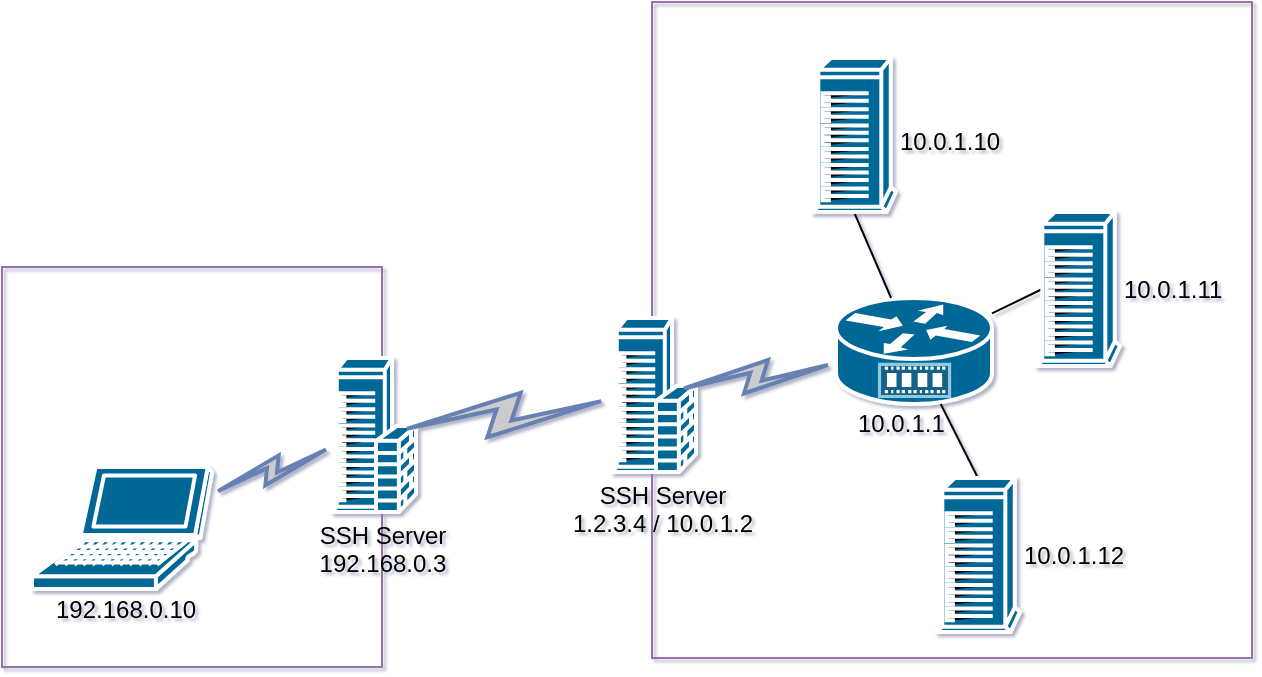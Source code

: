 <mxfile version="12.1.1" type="device" pages="1"><diagram id="4jYm0-jPIj2gjhBLhuPv" name="Page-1"><mxGraphModel dx="1165" dy="708" grid="1" gridSize="10" guides="1" tooltips="1" connect="1" arrows="1" fold="1" page="1" pageScale="1" pageWidth="827" pageHeight="1169" math="0" shadow="1"><root><mxCell id="0"/><mxCell id="1" parent="0"/><mxCell id="84BuUXY_IMg45YBg6E25-38" value="" style="rounded=0;whiteSpace=wrap;html=1;fillColor=none;strokeColor=#9673a6;" vertex="1" parent="1"><mxGeometry x="135" y="184.5" width="190" height="200" as="geometry"/></mxCell><mxCell id="84BuUXY_IMg45YBg6E25-26" value="" style="rounded=0;whiteSpace=wrap;html=1;fillColor=none;strokeColor=#9673a6;" vertex="1" parent="1"><mxGeometry x="460" y="52" width="300" height="328" as="geometry"/></mxCell><mxCell id="84BuUXY_IMg45YBg6E25-1" value="" style="shape=mxgraph.cisco.routers.service_router;html=1;pointerEvents=1;dashed=0;fillColor=#036897;strokeColor=#ffffff;strokeWidth=2;verticalLabelPosition=bottom;verticalAlign=top;align=center;outlineConnect=0;" vertex="1" parent="1"><mxGeometry x="552" y="200" width="78" height="53" as="geometry"/></mxCell><mxCell id="84BuUXY_IMg45YBg6E25-11" style="rounded=0;orthogonalLoop=1;jettySize=auto;html=1;exitX=0.5;exitY=1;exitDx=0;exitDy=0;exitPerimeter=0;endArrow=none;endFill=0;" edge="1" parent="1" source="84BuUXY_IMg45YBg6E25-3" target="84BuUXY_IMg45YBg6E25-1"><mxGeometry relative="1" as="geometry"/></mxCell><mxCell id="84BuUXY_IMg45YBg6E25-13" style="edgeStyle=none;rounded=0;orthogonalLoop=1;jettySize=auto;html=1;exitX=0.5;exitY=0;exitDx=0;exitDy=0;exitPerimeter=0;endArrow=none;endFill=0;" edge="1" parent="1" source="84BuUXY_IMg45YBg6E25-4" target="84BuUXY_IMg45YBg6E25-1"><mxGeometry relative="1" as="geometry"/></mxCell><mxCell id="84BuUXY_IMg45YBg6E25-12" style="edgeStyle=none;rounded=0;orthogonalLoop=1;jettySize=auto;html=1;exitX=0.075;exitY=0.5;exitDx=0;exitDy=0;exitPerimeter=0;endArrow=none;endFill=0;" edge="1" parent="1" source="84BuUXY_IMg45YBg6E25-5" target="84BuUXY_IMg45YBg6E25-1"><mxGeometry relative="1" as="geometry"/></mxCell><mxCell id="84BuUXY_IMg45YBg6E25-9" value="10.0.1.1" style="text;html=1;resizable=0;points=[];autosize=1;align=left;verticalAlign=top;spacingTop=-4;" vertex="1" parent="1"><mxGeometry x="561" y="253" width="60" height="20" as="geometry"/></mxCell><mxCell id="84BuUXY_IMg45YBg6E25-14" value="" style="group" vertex="1" connectable="0" parent="1"><mxGeometry x="602" y="290" width="120" height="77" as="geometry"/></mxCell><mxCell id="84BuUXY_IMg45YBg6E25-4" value="" style="shape=mxgraph.cisco.computers_and_peripherals.ibm_tower;html=1;pointerEvents=1;dashed=0;fillColor=#036897;strokeColor=#ffffff;strokeWidth=2;verticalLabelPosition=bottom;verticalAlign=top;align=center;outlineConnect=0;" vertex="1" parent="84BuUXY_IMg45YBg6E25-14"><mxGeometry width="42" height="77" as="geometry"/></mxCell><mxCell id="84BuUXY_IMg45YBg6E25-8" value="10.0.1.12" style="text;html=1;resizable=0;points=[];autosize=1;align=left;verticalAlign=top;spacingTop=-4;" vertex="1" parent="84BuUXY_IMg45YBg6E25-14"><mxGeometry x="42" y="28.5" width="70" height="20" as="geometry"/></mxCell><mxCell id="84BuUXY_IMg45YBg6E25-15" value="" style="group" vertex="1" connectable="0" parent="1"><mxGeometry x="652" y="157" width="107" height="77" as="geometry"/></mxCell><mxCell id="84BuUXY_IMg45YBg6E25-5" value="" style="shape=mxgraph.cisco.computers_and_peripherals.ibm_tower;html=1;pointerEvents=1;dashed=0;fillColor=#036897;strokeColor=#ffffff;strokeWidth=2;verticalLabelPosition=bottom;verticalAlign=top;align=center;outlineConnect=0;" vertex="1" parent="84BuUXY_IMg45YBg6E25-15"><mxGeometry width="42" height="77" as="geometry"/></mxCell><mxCell id="84BuUXY_IMg45YBg6E25-7" value="10.0.1.11" style="text;html=1;resizable=0;points=[];autosize=1;align=left;verticalAlign=top;spacingTop=-4;" vertex="1" parent="84BuUXY_IMg45YBg6E25-15"><mxGeometry x="42" y="28.5" width="60" height="20" as="geometry"/></mxCell><mxCell id="84BuUXY_IMg45YBg6E25-16" value="" style="group" vertex="1" connectable="0" parent="1"><mxGeometry x="540" y="80" width="118" height="84" as="geometry"/></mxCell><mxCell id="84BuUXY_IMg45YBg6E25-3" value="" style="shape=mxgraph.cisco.computers_and_peripherals.ibm_tower;html=1;pointerEvents=1;dashed=0;fillColor=#036897;strokeColor=#ffffff;strokeWidth=2;verticalLabelPosition=bottom;verticalAlign=top;align=center;outlineConnect=0;" vertex="1" parent="84BuUXY_IMg45YBg6E25-16"><mxGeometry width="42" height="77" as="geometry"/></mxCell><mxCell id="84BuUXY_IMg45YBg6E25-6" value="10.0.1.10" style="text;html=1;resizable=0;points=[];autosize=1;align=left;verticalAlign=top;spacingTop=-4;" vertex="1" parent="84BuUXY_IMg45YBg6E25-16"><mxGeometry x="42" y="32" width="70" height="20" as="geometry"/></mxCell><mxCell id="84BuUXY_IMg45YBg6E25-25" value="" style="group" vertex="1" connectable="0" parent="1"><mxGeometry x="400" y="210" width="130" height="108.5" as="geometry"/></mxCell><mxCell id="84BuUXY_IMg45YBg6E25-22" value="" style="group" vertex="1" connectable="0" parent="84BuUXY_IMg45YBg6E25-25"><mxGeometry x="40" width="42" height="77" as="geometry"/></mxCell><mxCell id="84BuUXY_IMg45YBg6E25-20" value="" style="shape=mxgraph.cisco.computers_and_peripherals.ibm_tower;html=1;pointerEvents=1;dashed=0;fillColor=#036897;strokeColor=#ffffff;strokeWidth=2;verticalLabelPosition=bottom;verticalAlign=top;align=center;outlineConnect=0;" vertex="1" parent="84BuUXY_IMg45YBg6E25-22"><mxGeometry width="32" height="77" as="geometry"/></mxCell><mxCell id="84BuUXY_IMg45YBg6E25-21" value="" style="shape=mxgraph.cisco.security.firewall;html=1;pointerEvents=1;dashed=0;fillColor=#036897;strokeColor=#ffffff;strokeWidth=2;verticalLabelPosition=bottom;verticalAlign=top;align=center;outlineConnect=0;" vertex="1" parent="84BuUXY_IMg45YBg6E25-22"><mxGeometry x="22" y="34" width="20" height="43" as="geometry"/></mxCell><mxCell id="84BuUXY_IMg45YBg6E25-24" value="SSH Server&lt;br&gt;1.2.3.4 / 10.0.1.2" style="text;html=1;resizable=0;points=[];autosize=1;align=center;verticalAlign=top;spacingTop=-4;" vertex="1" parent="84BuUXY_IMg45YBg6E25-25"><mxGeometry x="10" y="78.5" width="110" height="30" as="geometry"/></mxCell><mxCell id="84BuUXY_IMg45YBg6E25-28" value="" style="html=1;outlineConnect=0;fillColor=#CCCCCC;strokeColor=#6881B3;gradientColor=none;gradientDirection=north;strokeWidth=2;shape=mxgraph.networks.comm_link_edge;html=1;endArrow=none;endFill=0;" edge="1" parent="1" source="84BuUXY_IMg45YBg6E25-2" target="84BuUXY_IMg45YBg6E25-34"><mxGeometry width="100" height="100" relative="1" as="geometry"><mxPoint x="190" y="255" as="sourcePoint"/><mxPoint x="280" y="235" as="targetPoint"/></mxGeometry></mxCell><mxCell id="84BuUXY_IMg45YBg6E25-29" value="" style="html=1;outlineConnect=0;fillColor=#CCCCCC;strokeColor=#6881B3;gradientColor=none;gradientDirection=north;strokeWidth=2;shape=mxgraph.networks.comm_link_edge;html=1;endArrow=none;endFill=0;" edge="1" parent="1" source="84BuUXY_IMg45YBg6E25-20" target="84BuUXY_IMg45YBg6E25-1"><mxGeometry width="100" height="100" relative="1" as="geometry"><mxPoint x="350" y="190" as="sourcePoint"/><mxPoint x="450" y="90" as="targetPoint"/></mxGeometry></mxCell><mxCell id="84BuUXY_IMg45YBg6E25-31" value="" style="group" vertex="1" connectable="0" parent="1"><mxGeometry x="150" y="284.5" width="100" height="81" as="geometry"/></mxCell><mxCell id="84BuUXY_IMg45YBg6E25-2" value="" style="shape=mxgraph.cisco.computers_and_peripherals.laptop;html=1;pointerEvents=1;dashed=0;fillColor=#036897;strokeColor=#ffffff;strokeWidth=2;verticalLabelPosition=bottom;verticalAlign=top;align=center;outlineConnect=0;" vertex="1" parent="84BuUXY_IMg45YBg6E25-31"><mxGeometry width="90" height="61" as="geometry"/></mxCell><mxCell id="84BuUXY_IMg45YBg6E25-30" value="192.168.0.10" style="text;html=1;resizable=0;points=[];autosize=1;align=left;verticalAlign=top;spacingTop=-4;" vertex="1" parent="84BuUXY_IMg45YBg6E25-31"><mxGeometry x="10" y="61" width="90" height="20" as="geometry"/></mxCell><mxCell id="84BuUXY_IMg45YBg6E25-32" value="" style="group" vertex="1" connectable="0" parent="1"><mxGeometry x="230" y="245" width="130" height="108.5" as="geometry"/></mxCell><mxCell id="84BuUXY_IMg45YBg6E25-33" value="" style="group" vertex="1" connectable="0" parent="84BuUXY_IMg45YBg6E25-32"><mxGeometry x="70" y="-15" width="42" height="77" as="geometry"/></mxCell><mxCell id="84BuUXY_IMg45YBg6E25-34" value="" style="shape=mxgraph.cisco.computers_and_peripherals.ibm_tower;html=1;pointerEvents=1;dashed=0;fillColor=#036897;strokeColor=#ffffff;strokeWidth=2;verticalLabelPosition=bottom;verticalAlign=top;align=center;outlineConnect=0;" vertex="1" parent="84BuUXY_IMg45YBg6E25-33"><mxGeometry width="32" height="77" as="geometry"/></mxCell><mxCell id="84BuUXY_IMg45YBg6E25-35" value="" style="shape=mxgraph.cisco.security.firewall;html=1;pointerEvents=1;dashed=0;fillColor=#036897;strokeColor=#ffffff;strokeWidth=2;verticalLabelPosition=bottom;verticalAlign=top;align=center;outlineConnect=0;" vertex="1" parent="84BuUXY_IMg45YBg6E25-33"><mxGeometry x="22" y="34" width="20" height="43" as="geometry"/></mxCell><mxCell id="84BuUXY_IMg45YBg6E25-36" value="SSH Server&lt;br&gt;192.168.0.3" style="text;html=1;resizable=0;points=[];autosize=1;align=center;verticalAlign=top;spacingTop=-4;" vertex="1" parent="84BuUXY_IMg45YBg6E25-32"><mxGeometry x="55" y="63.5" width="80" height="30" as="geometry"/></mxCell><mxCell id="84BuUXY_IMg45YBg6E25-37" value="" style="html=1;outlineConnect=0;fillColor=#CCCCCC;strokeColor=#6881B3;gradientColor=none;gradientDirection=north;strokeWidth=2;shape=mxgraph.networks.comm_link_edge;html=1;endArrow=none;endFill=0;" edge="1" parent="1" source="84BuUXY_IMg45YBg6E25-34" target="84BuUXY_IMg45YBg6E25-20"><mxGeometry width="100" height="100" relative="1" as="geometry"><mxPoint x="270" y="390" as="sourcePoint"/><mxPoint x="270" y="272.447" as="targetPoint"/></mxGeometry></mxCell></root></mxGraphModel></diagram></mxfile>